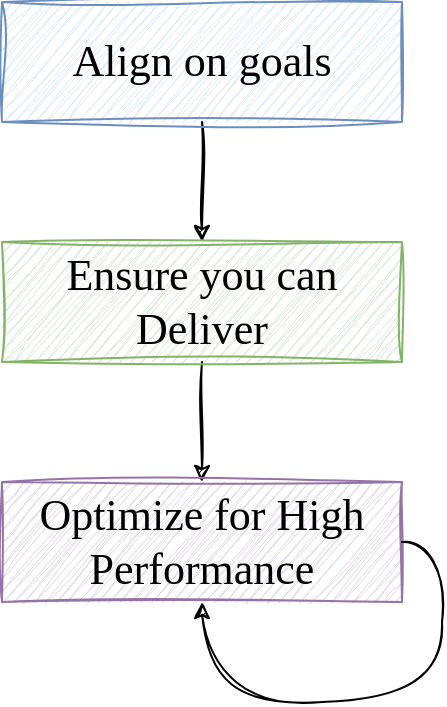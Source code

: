 <mxfile version="24.4.13" type="device" pages="5">
  <diagram name="Page-1" id="dJZFuDLaSuSKh3UYAMkx">
    <mxGraphModel dx="1195" dy="659" grid="1" gridSize="10" guides="1" tooltips="1" connect="1" arrows="1" fold="1" page="1" pageScale="1" pageWidth="827" pageHeight="1169" math="0" shadow="0">
      <root>
        <mxCell id="0" />
        <mxCell id="1" parent="0" />
        <mxCell id="wf7g64YmLGTqbzmUrO34-3" value="" style="edgeStyle=orthogonalEdgeStyle;rounded=0;sketch=1;hachureGap=4;jiggle=2;curveFitting=1;orthogonalLoop=1;jettySize=auto;html=1;fontFamily=Kalam;" parent="1" source="wf7g64YmLGTqbzmUrO34-1" target="wf7g64YmLGTqbzmUrO34-2" edge="1">
          <mxGeometry relative="1" as="geometry" />
        </mxCell>
        <mxCell id="wf7g64YmLGTqbzmUrO34-1" value="Align on goals" style="rounded=0;whiteSpace=wrap;html=1;sketch=1;hachureGap=4;jiggle=2;curveFitting=1;fontFamily=Kalam;fontSize=22;fillColor=#dae8fc;strokeColor=#6c8ebf;" parent="1" vertex="1">
          <mxGeometry x="560" y="280" width="200" height="60" as="geometry" />
        </mxCell>
        <mxCell id="wf7g64YmLGTqbzmUrO34-5" value="" style="edgeStyle=orthogonalEdgeStyle;rounded=0;sketch=1;hachureGap=4;jiggle=2;curveFitting=1;orthogonalLoop=1;jettySize=auto;html=1;fontFamily=Kalam;" parent="1" source="wf7g64YmLGTqbzmUrO34-2" target="wf7g64YmLGTqbzmUrO34-4" edge="1">
          <mxGeometry relative="1" as="geometry" />
        </mxCell>
        <mxCell id="wf7g64YmLGTqbzmUrO34-2" value="Ensure you can Deliver" style="rounded=0;whiteSpace=wrap;html=1;sketch=1;hachureGap=4;jiggle=2;curveFitting=1;fontFamily=Kalam;fontSize=22;fillColor=#d5e8d4;strokeColor=#82b366;" parent="1" vertex="1">
          <mxGeometry x="560" y="400" width="200" height="60" as="geometry" />
        </mxCell>
        <mxCell id="wf7g64YmLGTqbzmUrO34-4" value="Optimize for High Performance" style="rounded=0;whiteSpace=wrap;html=1;sketch=1;hachureGap=4;jiggle=2;curveFitting=1;fontFamily=Kalam;fontSize=22;fillColor=#e1d5e7;strokeColor=#9673a6;" parent="1" vertex="1">
          <mxGeometry x="560" y="520" width="200" height="60" as="geometry" />
        </mxCell>
        <mxCell id="wf7g64YmLGTqbzmUrO34-7" style="edgeStyle=orthogonalEdgeStyle;rounded=0;sketch=1;hachureGap=4;jiggle=2;curveFitting=1;orthogonalLoop=1;jettySize=auto;html=1;entryX=0.5;entryY=1;entryDx=0;entryDy=0;fontFamily=Kalam;exitX=1;exitY=0.5;exitDx=0;exitDy=0;curved=1;" parent="1" source="wf7g64YmLGTqbzmUrO34-4" target="wf7g64YmLGTqbzmUrO34-4" edge="1">
          <mxGeometry relative="1" as="geometry">
            <Array as="points">
              <mxPoint x="780" y="550" />
              <mxPoint x="780" y="630" />
              <mxPoint x="660" y="630" />
            </Array>
          </mxGeometry>
        </mxCell>
      </root>
    </mxGraphModel>
  </diagram>
  <diagram id="dG9FNSJE7Nt-WIZp1dLE" name="The Goal">
    <mxGraphModel dx="1434" dy="791" grid="1" gridSize="10" guides="1" tooltips="1" connect="1" arrows="1" fold="1" page="1" pageScale="1" pageWidth="827" pageHeight="1169" math="0" shadow="0">
      <root>
        <mxCell id="0" />
        <mxCell id="1" parent="0" />
        <mxCell id="XQVabMsY_zPJ99yfhQox-1" value="Deliver the results that align with the company&#39;s goals&amp;nbsp;&lt;div style=&quot;line-height: 180%;&quot;&gt;by cultivating a high performing team&lt;/div&gt;" style="text;html=1;align=center;verticalAlign=middle;resizable=0;points=[];autosize=1;strokeColor=none;fillColor=none;fontFamily=Kalam;fontSource=https%3A%2F%2Ffonts.googleapis.com%2Fcss%3Ffamily%3DArchitects%2BDaughter;fontSize=20;fontColor=default;fontStyle=0;labelBackgroundColor=none;spacing=12;" vertex="1" parent="1">
          <mxGeometry x="157" y="375" width="520" height="90" as="geometry" />
        </mxCell>
        <mxCell id="XQVabMsY_zPJ99yfhQox-2" value="" style="endArrow=none;html=1;rounded=0;sketch=1;hachureGap=4;jiggle=2;curveFitting=1;strokeColor=#6c8ebf;align=center;verticalAlign=middle;fontFamily=Kalam;fontSource=https%3A%2F%2Ffonts.googleapis.com%2Fcss%3Ffamily%3DArchitects%2BDaughter;fontSize=18;fontColor=default;fontStyle=0;labelBackgroundColor=none;edgeStyle=orthogonalEdgeStyle;curved=1;fillColor=#dae8fc;dashed=1;" edge="1" parent="1">
          <mxGeometry width="50" height="50" relative="1" as="geometry">
            <mxPoint x="176" y="415" as="sourcePoint" />
            <mxPoint x="336" y="416" as="targetPoint" />
          </mxGeometry>
        </mxCell>
        <mxCell id="XQVabMsY_zPJ99yfhQox-3" value="" style="endArrow=classic;html=1;rounded=0;sketch=1;hachureGap=4;jiggle=2;curveFitting=1;fontFamily=Kalam;fillColor=#dae8fc;strokeColor=#6c8ebf;labelBackgroundColor=none;" edge="1" parent="1">
          <mxGeometry width="50" height="50" relative="1" as="geometry">
            <mxPoint x="220" y="430" as="sourcePoint" />
            <mxPoint x="200" y="450" as="targetPoint" />
          </mxGeometry>
        </mxCell>
        <mxCell id="XQVabMsY_zPJ99yfhQox-4" value="Execution Process" style="text;html=1;align=center;verticalAlign=middle;resizable=0;points=[];autosize=1;fontFamily=Kalam;fontSource=https%3A%2F%2Ffonts.googleapis.com%2Fcss%3Ffamily%3DArchitects%2BDaughter;fontSize=18;fontStyle=0;labelBackgroundColor=none;fontColor=#557096;" vertex="1" parent="1">
          <mxGeometry x="100" y="450" width="160" height="40" as="geometry" />
        </mxCell>
        <mxCell id="XQVabMsY_zPJ99yfhQox-5" value="Alignment" style="text;html=1;align=center;verticalAlign=middle;resizable=0;points=[];autosize=1;strokeColor=none;fillColor=none;fontFamily=Kalam;fontSource=https%3A%2F%2Ffonts.googleapis.com%2Fcss%3Ffamily%3DArchitects%2BDaughter;fontSize=18;fontColor=#6A9153;fontStyle=0;labelBackgroundColor=none;" vertex="1" parent="1">
          <mxGeometry x="440" y="330" width="100" height="40" as="geometry" />
        </mxCell>
        <mxCell id="XQVabMsY_zPJ99yfhQox-6" value="" style="endArrow=none;html=1;rounded=0;sketch=1;hachureGap=4;jiggle=2;curveFitting=1;strokeColor=#82b366;align=center;verticalAlign=middle;fontFamily=Kalam;fontSource=https%3A%2F%2Ffonts.googleapis.com%2Fcss%3Ffamily%3DArchitects%2BDaughter;fontSize=18;fontColor=default;fontStyle=0;labelBackgroundColor=none;edgeStyle=orthogonalEdgeStyle;curved=1;fillColor=#d5e8d4;dashed=1;" edge="1" parent="1">
          <mxGeometry width="50" height="50" relative="1" as="geometry">
            <mxPoint x="340" y="384" as="sourcePoint" />
            <mxPoint x="650" y="384" as="targetPoint" />
          </mxGeometry>
        </mxCell>
        <mxCell id="XQVabMsY_zPJ99yfhQox-7" value="" style="endArrow=classic;html=1;rounded=0;sketch=1;hachureGap=4;jiggle=2;curveFitting=1;fontFamily=Kalam;fillColor=#d5e8d4;strokeColor=#82b366;labelBackgroundColor=none;" edge="1" parent="1">
          <mxGeometry width="50" height="50" relative="1" as="geometry">
            <mxPoint x="450" y="375" as="sourcePoint" />
            <mxPoint x="470" y="365" as="targetPoint" />
          </mxGeometry>
        </mxCell>
        <mxCell id="XQVabMsY_zPJ99yfhQox-8" value="" style="endArrow=classic;html=1;rounded=0;sketch=1;hachureGap=4;jiggle=2;curveFitting=1;fontFamily=Kalam;fillColor=#e1d5e7;strokeColor=#9673a6;labelBackgroundColor=none;" edge="1" parent="1">
          <mxGeometry width="50" height="50" relative="1" as="geometry">
            <mxPoint x="480" y="459" as="sourcePoint" />
            <mxPoint x="490" y="479" as="targetPoint" />
          </mxGeometry>
        </mxCell>
        <mxCell id="XQVabMsY_zPJ99yfhQox-9" value="" style="endArrow=none;html=1;rounded=0;sketch=1;hachureGap=4;jiggle=2;curveFitting=1;strokeColor=#9673a6;align=center;verticalAlign=middle;fontFamily=Kalam;fontSource=https%3A%2F%2Ffonts.googleapis.com%2Fcss%3Ffamily%3DArchitects%2BDaughter;fontSize=18;fontColor=default;fontStyle=0;labelBackgroundColor=none;edgeStyle=orthogonalEdgeStyle;curved=1;fillColor=#e1d5e7;dashed=1;" edge="1" parent="1">
          <mxGeometry width="50" height="50" relative="1" as="geometry">
            <mxPoint x="282" y="448" as="sourcePoint" />
            <mxPoint x="582" y="448" as="targetPoint" />
          </mxGeometry>
        </mxCell>
        <mxCell id="XQVabMsY_zPJ99yfhQox-10" value="People, Technical Practices, Process" style="text;html=1;align=center;verticalAlign=middle;resizable=0;points=[];autosize=1;strokeColor=none;fillColor=none;fontFamily=Kalam;fontSource=https%3A%2F%2Ffonts.googleapis.com%2Fcss%3Ffamily%3DArchitects%2BDaughter;fontSize=18;fontColor=#785C85;fontStyle=0;labelBackgroundColor=none;" vertex="1" parent="1">
          <mxGeometry x="430" y="480" width="290" height="40" as="geometry" />
        </mxCell>
        <mxCell id="XQVabMsY_zPJ99yfhQox-11" value="" style="endArrow=none;html=1;rounded=0;sketch=1;hachureGap=4;jiggle=2;curveFitting=1;strokeColor=#82b366;align=center;verticalAlign=middle;fontFamily=Kalam;fontSource=https%3A%2F%2Ffonts.googleapis.com%2Fcss%3Ffamily%3DArchitects%2BDaughter;fontSize=18;fontColor=default;fontStyle=0;labelBackgroundColor=none;edgeStyle=orthogonalEdgeStyle;curved=0;fillColor=#d5e8d4;dashed=1;" edge="1" parent="1">
          <mxGeometry width="50" height="50" relative="1" as="geometry">
            <mxPoint x="650" y="394" as="sourcePoint" />
            <mxPoint x="650" y="384" as="targetPoint" />
            <Array as="points">
              <mxPoint x="650" y="393" />
              <mxPoint x="650" y="393" />
            </Array>
          </mxGeometry>
        </mxCell>
        <mxCell id="XQVabMsY_zPJ99yfhQox-12" value="" style="endArrow=none;html=1;rounded=0;sketch=1;hachureGap=4;jiggle=2;curveFitting=1;strokeColor=#82b366;align=center;verticalAlign=middle;fontFamily=Kalam;fontSource=https%3A%2F%2Ffonts.googleapis.com%2Fcss%3Ffamily%3DArchitects%2BDaughter;fontSize=18;fontColor=default;fontStyle=0;labelBackgroundColor=none;edgeStyle=orthogonalEdgeStyle;curved=0;fillColor=#d5e8d4;dashed=1;" edge="1" parent="1">
          <mxGeometry width="50" height="50" relative="1" as="geometry">
            <mxPoint x="340" y="392" as="sourcePoint" />
            <mxPoint x="340" y="384" as="targetPoint" />
            <Array as="points">
              <mxPoint x="340" y="392" />
              <mxPoint x="340" y="392" />
            </Array>
          </mxGeometry>
        </mxCell>
        <mxCell id="XQVabMsY_zPJ99yfhQox-13" value="" style="endArrow=none;html=1;rounded=0;sketch=1;hachureGap=4;jiggle=2;curveFitting=1;strokeColor=#6C8EBF;align=center;verticalAlign=middle;fontFamily=Kalam;fontSource=https%3A%2F%2Ffonts.googleapis.com%2Fcss%3Ffamily%3DArchitects%2BDaughter;fontSize=18;fontColor=default;fontStyle=0;labelBackgroundColor=none;edgeStyle=orthogonalEdgeStyle;curved=0;dashed=1;" edge="1" parent="1">
          <mxGeometry width="50" height="50" relative="1" as="geometry">
            <mxPoint x="176" y="415" as="sourcePoint" />
            <mxPoint x="176" y="410" as="targetPoint" />
            <Array as="points">
              <mxPoint x="176" y="415" />
              <mxPoint x="176" y="415" />
            </Array>
          </mxGeometry>
        </mxCell>
        <mxCell id="XQVabMsY_zPJ99yfhQox-14" value="" style="endArrow=none;html=1;rounded=0;sketch=1;hachureGap=4;jiggle=2;curveFitting=1;strokeColor=#6C8EBF;align=center;verticalAlign=middle;fontFamily=Kalam;fontSource=https%3A%2F%2Ffonts.googleapis.com%2Fcss%3Ffamily%3DArchitects%2BDaughter;fontSize=18;fontColor=default;fontStyle=0;labelBackgroundColor=none;edgeStyle=orthogonalEdgeStyle;curved=0;dashed=1;" edge="1" parent="1">
          <mxGeometry width="50" height="50" relative="1" as="geometry">
            <mxPoint x="336" y="416" as="sourcePoint" />
            <mxPoint x="336" y="411" as="targetPoint" />
            <Array as="points">
              <mxPoint x="336" y="416" />
              <mxPoint x="336" y="416" />
            </Array>
          </mxGeometry>
        </mxCell>
        <mxCell id="XQVabMsY_zPJ99yfhQox-15" value="" style="endArrow=none;html=1;rounded=0;sketch=1;hachureGap=4;jiggle=2;curveFitting=1;strokeColor=#9673a6;align=center;verticalAlign=middle;fontFamily=Kalam;fontSource=https%3A%2F%2Ffonts.googleapis.com%2Fcss%3Ffamily%3DArchitects%2BDaughter;fontSize=18;fontColor=default;fontStyle=0;labelBackgroundColor=none;edgeStyle=orthogonalEdgeStyle;curved=0;fillColor=#e1d5e7;dashed=1;" edge="1" parent="1">
          <mxGeometry width="50" height="50" relative="1" as="geometry">
            <mxPoint x="282" y="448" as="sourcePoint" />
            <mxPoint x="282" y="440" as="targetPoint" />
            <Array as="points">
              <mxPoint x="282" y="448" />
              <mxPoint x="282" y="448" />
            </Array>
          </mxGeometry>
        </mxCell>
        <mxCell id="XQVabMsY_zPJ99yfhQox-16" value="" style="endArrow=none;html=1;rounded=0;sketch=1;hachureGap=4;jiggle=2;curveFitting=1;strokeColor=#9673a6;align=center;verticalAlign=middle;fontFamily=Kalam;fontSource=https%3A%2F%2Ffonts.googleapis.com%2Fcss%3Ffamily%3DArchitects%2BDaughter;fontSize=18;fontColor=default;fontStyle=0;labelBackgroundColor=none;edgeStyle=orthogonalEdgeStyle;curved=0;fillColor=#e1d5e7;dashed=1;" edge="1" parent="1">
          <mxGeometry width="50" height="50" relative="1" as="geometry">
            <mxPoint x="582" y="448" as="sourcePoint" />
            <mxPoint x="582" y="440" as="targetPoint" />
            <Array as="points">
              <mxPoint x="582" y="448" />
              <mxPoint x="582" y="448" />
            </Array>
          </mxGeometry>
        </mxCell>
        <mxCell id="XQVabMsY_zPJ99yfhQox-17" value="The Engineering Manager Goal" style="text;html=1;align=center;verticalAlign=middle;resizable=0;points=[];autosize=1;strokeColor=none;fillColor=none;fontFamily=arial;fontSize=18;fontColor=#020301;fontStyle=0;labelBackgroundColor=none;" vertex="1" parent="1">
          <mxGeometry x="282" y="280" width="250" height="40" as="geometry" />
        </mxCell>
      </root>
    </mxGraphModel>
  </diagram>
  <diagram id="8oGZkZ9ftc_IFg9aNr5Q" name="Alignment">
    <mxGraphModel dx="989" dy="546" grid="1" gridSize="10" guides="1" tooltips="1" connect="1" arrows="1" fold="1" page="1" pageScale="1" pageWidth="827" pageHeight="1169" math="0" shadow="0">
      <root>
        <mxCell id="0" />
        <mxCell id="1" parent="0" />
        <mxCell id="fU5wxOEwn0MQlx78X6jz-1" value="Senior Management Team" style="rounded=0;whiteSpace=wrap;html=1;sketch=1;hachureGap=4;jiggle=2;curveFitting=1;fontFamily=Kalam;fontSize=18;fillColor=#d5e8d4;strokeColor=#82b366;" vertex="1" parent="1">
          <mxGeometry x="270" y="70" width="280" height="50" as="geometry" />
        </mxCell>
        <mxCell id="fU5wxOEwn0MQlx78X6jz-2" style="edgeStyle=orthogonalEdgeStyle;rounded=0;sketch=1;hachureGap=4;jiggle=2;curveFitting=1;orthogonalLoop=1;jettySize=auto;html=1;fontFamily=Kalam;" edge="1" parent="1">
          <mxGeometry relative="1" as="geometry">
            <mxPoint x="405.5" y="200" as="sourcePoint" />
            <mxPoint x="405.5" y="130" as="targetPoint" />
          </mxGeometry>
        </mxCell>
        <mxCell id="fU5wxOEwn0MQlx78X6jz-3" style="edgeStyle=orthogonalEdgeStyle;rounded=0;sketch=1;hachureGap=4;jiggle=2;curveFitting=1;orthogonalLoop=1;jettySize=auto;html=1;entryX=0.5;entryY=0;entryDx=0;entryDy=0;fontFamily=Kalam;" edge="1" parent="1" target="fU5wxOEwn0MQlx78X6jz-5">
          <mxGeometry relative="1" as="geometry">
            <mxPoint x="405" y="260" as="sourcePoint" />
            <Array as="points">
              <mxPoint x="405.5" y="290" />
              <mxPoint x="405.5" y="290" />
            </Array>
          </mxGeometry>
        </mxCell>
        <mxCell id="fU5wxOEwn0MQlx78X6jz-5" value="" style="rounded=0;whiteSpace=wrap;html=1;sketch=1;hachureGap=4;jiggle=2;curveFitting=1;fontFamily=Kalam;fontSize=22;fillColor=#d5e8d4;strokeColor=#82b366;" vertex="1" parent="1">
          <mxGeometry x="220" y="330" width="370" height="90" as="geometry" />
        </mxCell>
        <mxCell id="fU5wxOEwn0MQlx78X6jz-6" value="" style="sketch=0;outlineConnect=0;fontColor=#232F3E;gradientColor=none;fillColor=#232F3D;strokeColor=none;dashed=0;verticalLabelPosition=bottom;verticalAlign=top;align=center;html=1;fontSize=12;fontStyle=0;aspect=fixed;pointerEvents=1;shape=mxgraph.aws4.user;hachureGap=4;jiggle=2;curveFitting=1;fontFamily=Kalam;" vertex="1" parent="1">
          <mxGeometry x="242.5" y="363" width="49" height="49" as="geometry" />
        </mxCell>
        <mxCell id="fU5wxOEwn0MQlx78X6jz-7" value="" style="sketch=0;outlineConnect=0;fontColor=#232F3E;gradientColor=none;fillColor=#232F3D;strokeColor=none;dashed=0;verticalLabelPosition=bottom;verticalAlign=top;align=center;html=1;fontSize=12;fontStyle=0;aspect=fixed;pointerEvents=1;shape=mxgraph.aws4.user;hachureGap=4;jiggle=2;curveFitting=1;fontFamily=Kalam;" vertex="1" parent="1">
          <mxGeometry x="311.5" y="363" width="49" height="49" as="geometry" />
        </mxCell>
        <mxCell id="fU5wxOEwn0MQlx78X6jz-8" value="" style="sketch=0;outlineConnect=0;fontColor=#232F3E;gradientColor=none;fillColor=#232F3D;strokeColor=none;dashed=0;verticalLabelPosition=bottom;verticalAlign=top;align=center;html=1;fontSize=12;fontStyle=0;aspect=fixed;pointerEvents=1;shape=mxgraph.aws4.user;hachureGap=4;jiggle=2;curveFitting=1;fontFamily=Kalam;" vertex="1" parent="1">
          <mxGeometry x="381.5" y="363" width="49" height="49" as="geometry" />
        </mxCell>
        <mxCell id="fU5wxOEwn0MQlx78X6jz-9" value="" style="sketch=0;outlineConnect=0;fontColor=#232F3E;gradientColor=none;fillColor=#232F3D;strokeColor=none;dashed=0;verticalLabelPosition=bottom;verticalAlign=top;align=center;html=1;fontSize=12;fontStyle=0;aspect=fixed;pointerEvents=1;shape=mxgraph.aws4.user;hachureGap=4;jiggle=2;curveFitting=1;fontFamily=Kalam;" vertex="1" parent="1">
          <mxGeometry x="455" y="363" width="49" height="49" as="geometry" />
        </mxCell>
        <mxCell id="fU5wxOEwn0MQlx78X6jz-10" value="" style="sketch=0;outlineConnect=0;fontColor=#232F3E;gradientColor=none;fillColor=#232F3D;strokeColor=none;dashed=0;verticalLabelPosition=bottom;verticalAlign=top;align=center;html=1;fontSize=12;fontStyle=0;aspect=fixed;pointerEvents=1;shape=mxgraph.aws4.user;hachureGap=4;jiggle=2;curveFitting=1;fontFamily=Kalam;" vertex="1" parent="1">
          <mxGeometry x="531.5" y="363" width="49" height="49" as="geometry" />
        </mxCell>
        <mxCell id="fU5wxOEwn0MQlx78X6jz-11" value="" style="endArrow=classic;html=1;rounded=0;sketch=1;hachureGap=4;jiggle=2;curveFitting=1;fontFamily=Kalam;" edge="1" parent="1">
          <mxGeometry width="50" height="50" relative="1" as="geometry">
            <mxPoint x="459.5" y="280" as="sourcePoint" />
            <mxPoint x="479.5" y="300" as="targetPoint" />
          </mxGeometry>
        </mxCell>
        <mxCell id="fU5wxOEwn0MQlx78X6jz-12" value="" style="endArrow=classic;html=1;rounded=0;sketch=1;hachureGap=4;jiggle=2;curveFitting=1;fontFamily=Kalam;" edge="1" parent="1">
          <mxGeometry width="50" height="50" relative="1" as="geometry">
            <mxPoint x="430.5" y="280" as="sourcePoint" />
            <mxPoint x="459.5" y="320" as="targetPoint" />
          </mxGeometry>
        </mxCell>
        <mxCell id="fU5wxOEwn0MQlx78X6jz-13" value="" style="endArrow=classic;html=1;rounded=0;sketch=1;hachureGap=4;jiggle=2;curveFitting=1;fontFamily=Kalam;" edge="1" parent="1">
          <mxGeometry width="50" height="50" relative="1" as="geometry">
            <mxPoint x="355.5" y="280" as="sourcePoint" />
            <mxPoint x="335.5" y="300" as="targetPoint" />
          </mxGeometry>
        </mxCell>
        <mxCell id="fU5wxOEwn0MQlx78X6jz-14" value="" style="endArrow=classic;html=1;rounded=0;sketch=1;hachureGap=4;jiggle=2;curveFitting=1;fontFamily=Kalam;" edge="1" parent="1">
          <mxGeometry width="50" height="50" relative="1" as="geometry">
            <mxPoint x="384.5" y="280" as="sourcePoint" />
            <mxPoint x="355.5" y="320" as="targetPoint" />
          </mxGeometry>
        </mxCell>
        <mxCell id="EYOVgxh92dlchB7-5H8C-1" value="Engineering Manager" style="text;html=1;align=center;verticalAlign=middle;resizable=0;points=[];autosize=1;strokeColor=none;fillColor=none;fontFamily=Kalam;fontSource=https%3A%2F%2Ffonts.googleapis.com%2Fcss%3Ffamily%3DArchitects%2BDaughter;fontSize=26;fontColor=default;fontStyle=0;labelBackgroundColor=default;" vertex="1" parent="1">
          <mxGeometry x="280.5" y="210" width="250" height="40" as="geometry" />
        </mxCell>
        <mxCell id="EYOVgxh92dlchB7-5H8C-2" value="Team" style="text;html=1;align=center;verticalAlign=middle;resizable=0;points=[];autosize=1;strokeColor=none;fillColor=none;fontFamily=Kalam;fontSource=https%3A%2F%2Ffonts.googleapis.com%2Fcss%3Ffamily%3DArchitects%2BDaughter;fontSize=18;fontColor=default;fontStyle=0;labelBackgroundColor=default;" vertex="1" parent="1">
          <mxGeometry x="375.5" y="330" width="60" height="40" as="geometry" />
        </mxCell>
        <mxCell id="EYOVgxh92dlchB7-5H8C-3" value="Align" style="text;html=1;align=center;verticalAlign=middle;resizable=0;points=[];autosize=1;strokeColor=none;fillColor=none;fontFamily=Kalam;fontSource=https%3A%2F%2Ffonts.googleapis.com%2Fcss%3Ffamily%3DArchitects%2BDaughter;fontSize=18;fontColor=default;fontStyle=0;labelBackgroundColor=default;" vertex="1" parent="1">
          <mxGeometry x="375" y="150" width="60" height="40" as="geometry" />
        </mxCell>
        <mxCell id="EYOVgxh92dlchB7-5H8C-4" value="Align" style="text;html=1;align=center;verticalAlign=middle;resizable=0;points=[];autosize=1;strokeColor=none;fillColor=none;fontFamily=Kalam;fontSource=https%3A%2F%2Ffonts.googleapis.com%2Fcss%3Ffamily%3DArchitects%2BDaughter;fontSize=18;fontColor=default;fontStyle=0;labelBackgroundColor=default;" vertex="1" parent="1">
          <mxGeometry x="377" y="253" width="60" height="40" as="geometry" />
        </mxCell>
      </root>
    </mxGraphModel>
  </diagram>
  <diagram id="js4Qu2WiqpIePB8IIUP4" name="Execute">
    <mxGraphModel dx="735" dy="406" grid="1" gridSize="10" guides="1" tooltips="1" connect="1" arrows="1" fold="1" page="1" pageScale="1" pageWidth="827" pageHeight="1169" math="0" shadow="0">
      <root>
        <mxCell id="0" />
        <mxCell id="1" parent="0" />
        <mxCell id="316wj2gyKCVLMMqQiUI2-1" value="Requirements" style="text;html=1;align=center;verticalAlign=middle;resizable=0;points=[];autosize=1;strokeColor=none;fillColor=none;fontFamily=Kalam;fontSource=https%3A%2F%2Ffonts.googleapis.com%2Fcss%3Ffamily%3DArchitects%2BDaughter;fontSize=18;fontColor=default;fontStyle=0;labelBackgroundColor=default;" vertex="1" parent="1">
          <mxGeometry x="68" y="210" width="120" height="40" as="geometry" />
        </mxCell>
        <mxCell id="316wj2gyKCVLMMqQiUI2-2" value="Priorities" style="text;html=1;align=center;verticalAlign=middle;resizable=0;points=[];autosize=1;strokeColor=none;fillColor=none;fontFamily=Kalam;fontSource=https%3A%2F%2Ffonts.googleapis.com%2Fcss%3Ffamily%3DArchitects%2BDaughter;fontSize=18;fontColor=default;fontStyle=0;labelBackgroundColor=default;" vertex="1" parent="1">
          <mxGeometry x="95" y="168" width="90" height="40" as="geometry" />
        </mxCell>
        <mxCell id="316wj2gyKCVLMMqQiUI2-3" value="Company Goals" style="text;html=1;align=center;verticalAlign=middle;resizable=0;points=[];autosize=1;strokeColor=none;fillColor=none;fontFamily=Kalam;fontSource=https%3A%2F%2Ffonts.googleapis.com%2Fcss%3Ffamily%3DArchitects%2BDaughter;fontSize=18;fontColor=default;fontStyle=0;labelBackgroundColor=default;" vertex="1" parent="1">
          <mxGeometry x="45" y="128" width="140" height="40" as="geometry" />
        </mxCell>
        <mxCell id="316wj2gyKCVLMMqQiUI2-4" value="Execution" style="rounded=0;whiteSpace=wrap;html=1;sketch=1;hachureGap=4;jiggle=2;curveFitting=1;strokeColor=#6c8ebf;align=center;verticalAlign=middle;fontFamily=Kalam;fontSource=https%3A%2F%2Ffonts.googleapis.com%2Fcss%3Ffamily%3DArchitects%2BDaughter;fontSize=18;fontStyle=0;labelBackgroundColor=none;fillColor=#dae8fc;" vertex="1" parent="1">
          <mxGeometry x="250" y="163" width="150" height="47" as="geometry" />
        </mxCell>
        <mxCell id="du2oc-M5whYEvRf42cAO-1" value="" style="endArrow=classic;html=1;rounded=0;sketch=1;hachureGap=4;jiggle=2;curveFitting=1;fontFamily=Kalam;" edge="1" parent="1">
          <mxGeometry width="50" height="50" relative="1" as="geometry">
            <mxPoint x="185" y="150" as="sourcePoint" />
            <mxPoint x="230" y="170" as="targetPoint" />
          </mxGeometry>
        </mxCell>
        <mxCell id="du2oc-M5whYEvRf42cAO-2" value="" style="endArrow=classic;html=1;rounded=0;sketch=1;hachureGap=4;jiggle=2;curveFitting=1;fontFamily=Kalam;" edge="1" parent="1">
          <mxGeometry width="50" height="50" relative="1" as="geometry">
            <mxPoint x="185" y="230" as="sourcePoint" />
            <mxPoint x="230" y="210" as="targetPoint" />
          </mxGeometry>
        </mxCell>
        <mxCell id="du2oc-M5whYEvRf42cAO-3" value="" style="endArrow=classic;html=1;rounded=0;sketch=1;hachureGap=4;jiggle=2;curveFitting=1;fontFamily=Kalam;" edge="1" parent="1">
          <mxGeometry width="50" height="50" relative="1" as="geometry">
            <mxPoint x="180" y="188" as="sourcePoint" />
            <mxPoint x="230" y="188" as="targetPoint" />
          </mxGeometry>
        </mxCell>
        <mxCell id="du2oc-M5whYEvRf42cAO-4" value="" style="endArrow=classic;html=1;rounded=0;sketch=1;hachureGap=4;jiggle=2;curveFitting=1;fontFamily=Kalam;" edge="1" parent="1">
          <mxGeometry width="50" height="50" relative="1" as="geometry">
            <mxPoint x="414" y="186.24" as="sourcePoint" />
            <mxPoint x="464" y="186.24" as="targetPoint" />
          </mxGeometry>
        </mxCell>
        <mxCell id="du2oc-M5whYEvRf42cAO-5" value="Delivery" style="text;html=1;align=center;verticalAlign=middle;resizable=0;points=[];autosize=1;strokeColor=none;fillColor=none;fontFamily=Kalam;fontSource=https%3A%2F%2Ffonts.googleapis.com%2Fcss%3Ffamily%3DArchitects%2BDaughter;fontSize=18;fontColor=default;fontStyle=0;labelBackgroundColor=default;" vertex="1" parent="1">
          <mxGeometry x="470" y="166.5" width="80" height="40" as="geometry" />
        </mxCell>
      </root>
    </mxGraphModel>
  </diagram>
  <diagram id="n3jZmqJnswC6HHdnPNN-" name="Page-4">
    <mxGraphModel dx="1103" dy="608" grid="1" gridSize="10" guides="1" tooltips="1" connect="1" arrows="1" fold="1" page="1" pageScale="1" pageWidth="827" pageHeight="1169" math="0" shadow="0">
      <root>
        <mxCell id="0" />
        <mxCell id="1" parent="0" />
        <mxCell id="xS_Iv-FlCXEdKUSS42SC-1" value="Deliver the results that align with the company&#39;s goals by cultivating a high performing team" style="text;html=1;align=center;verticalAlign=middle;resizable=0;points=[];autosize=1;strokeColor=none;fillColor=none;fontFamily=Kalam;fontSource=https%3A%2F%2Ffonts.googleapis.com%2Fcss%3Ffamily%3DArchitects%2BDaughter;fontSize=20;fontColor=default;fontStyle=0;labelBackgroundColor=none;" vertex="1" parent="1">
          <mxGeometry y="130" width="820" height="40" as="geometry" />
        </mxCell>
        <mxCell id="xS_Iv-FlCXEdKUSS42SC-2" value="" style="endArrow=none;html=1;rounded=0;sketch=1;hachureGap=4;jiggle=2;curveFitting=1;strokeColor=#6c8ebf;align=center;verticalAlign=middle;fontFamily=Kalam;fontSource=https%3A%2F%2Ffonts.googleapis.com%2Fcss%3Ffamily%3DArchitects%2BDaughter;fontSize=18;fontColor=default;fontStyle=0;labelBackgroundColor=none;edgeStyle=orthogonalEdgeStyle;curved=1;fillColor=#dae8fc;" edge="1" parent="1">
          <mxGeometry width="50" height="50" relative="1" as="geometry">
            <mxPoint x="7" y="165" as="sourcePoint" />
            <mxPoint x="167" y="166" as="targetPoint" />
          </mxGeometry>
        </mxCell>
        <mxCell id="xS_Iv-FlCXEdKUSS42SC-3" value="" style="endArrow=classic;html=1;rounded=0;sketch=1;hachureGap=4;jiggle=2;curveFitting=1;fontFamily=Kalam;fillColor=#dae8fc;strokeColor=#6c8ebf;labelBackgroundColor=none;" edge="1" parent="1">
          <mxGeometry width="50" height="50" relative="1" as="geometry">
            <mxPoint x="103" y="173" as="sourcePoint" />
            <mxPoint x="83" y="193" as="targetPoint" />
          </mxGeometry>
        </mxCell>
        <mxCell id="xS_Iv-FlCXEdKUSS42SC-4" value="Execution Process" style="text;html=1;align=center;verticalAlign=middle;resizable=0;points=[];autosize=1;fontFamily=Kalam;fontSource=https%3A%2F%2Ffonts.googleapis.com%2Fcss%3Ffamily%3DArchitects%2BDaughter;fontSize=18;fontStyle=0;labelBackgroundColor=none;fontColor=#557096;" vertex="1" parent="1">
          <mxGeometry x="10" y="190" width="160" height="40" as="geometry" />
        </mxCell>
        <mxCell id="xS_Iv-FlCXEdKUSS42SC-5" value="Alignment" style="text;html=1;align=center;verticalAlign=middle;resizable=0;points=[];autosize=1;strokeColor=none;fillColor=none;fontFamily=Kalam;fontSource=https%3A%2F%2Ffonts.googleapis.com%2Fcss%3Ffamily%3DArchitects%2BDaughter;fontSize=18;fontColor=#6A9153;fontStyle=0;labelBackgroundColor=none;" vertex="1" parent="1">
          <mxGeometry x="260" y="70" width="100" height="40" as="geometry" />
        </mxCell>
        <mxCell id="xS_Iv-FlCXEdKUSS42SC-6" value="" style="endArrow=none;html=1;rounded=0;sketch=1;hachureGap=4;jiggle=2;curveFitting=1;strokeColor=#82b366;align=center;verticalAlign=middle;fontFamily=Kalam;fontSource=https%3A%2F%2Ffonts.googleapis.com%2Fcss%3Ffamily%3DArchitects%2BDaughter;fontSize=18;fontColor=default;fontStyle=0;labelBackgroundColor=none;edgeStyle=orthogonalEdgeStyle;curved=1;fillColor=#d5e8d4;" edge="1" parent="1">
          <mxGeometry width="50" height="50" relative="1" as="geometry">
            <mxPoint x="171" y="134" as="sourcePoint" />
            <mxPoint x="481" y="134" as="targetPoint" />
          </mxGeometry>
        </mxCell>
        <mxCell id="xS_Iv-FlCXEdKUSS42SC-7" value="" style="endArrow=classic;html=1;rounded=0;sketch=1;hachureGap=4;jiggle=2;curveFitting=1;fontFamily=Kalam;fillColor=#d5e8d4;strokeColor=#82b366;labelBackgroundColor=none;" edge="1" parent="1">
          <mxGeometry width="50" height="50" relative="1" as="geometry">
            <mxPoint x="290" y="124" as="sourcePoint" />
            <mxPoint x="306" y="104" as="targetPoint" />
          </mxGeometry>
        </mxCell>
        <mxCell id="xS_Iv-FlCXEdKUSS42SC-8" value="" style="endArrow=classic;html=1;rounded=0;sketch=1;hachureGap=4;jiggle=2;curveFitting=1;fontFamily=Kalam;fillColor=#e1d5e7;strokeColor=#9673a6;labelBackgroundColor=none;" edge="1" parent="1">
          <mxGeometry width="50" height="50" relative="1" as="geometry">
            <mxPoint x="645" y="175" as="sourcePoint" />
            <mxPoint x="655" y="195" as="targetPoint" />
          </mxGeometry>
        </mxCell>
        <mxCell id="xS_Iv-FlCXEdKUSS42SC-9" value="" style="endArrow=none;html=1;rounded=0;sketch=1;hachureGap=4;jiggle=2;curveFitting=1;strokeColor=#9673a6;align=center;verticalAlign=middle;fontFamily=Kalam;fontSource=https%3A%2F%2Ffonts.googleapis.com%2Fcss%3Ffamily%3DArchitects%2BDaughter;fontSize=18;fontColor=default;fontStyle=0;labelBackgroundColor=none;edgeStyle=orthogonalEdgeStyle;curved=1;fillColor=#e1d5e7;" edge="1" parent="1">
          <mxGeometry width="50" height="50" relative="1" as="geometry">
            <mxPoint x="511" y="165" as="sourcePoint" />
            <mxPoint x="811" y="165" as="targetPoint" />
          </mxGeometry>
        </mxCell>
        <mxCell id="xS_Iv-FlCXEdKUSS42SC-10" value="People, Technical Practices, Process" style="text;html=1;align=center;verticalAlign=middle;resizable=0;points=[];autosize=1;strokeColor=none;fillColor=none;fontFamily=Kalam;fontSource=https%3A%2F%2Ffonts.googleapis.com%2Fcss%3Ffamily%3DArchitects%2BDaughter;fontSize=18;fontColor=#785C85;fontStyle=0;labelBackgroundColor=none;" vertex="1" parent="1">
          <mxGeometry x="525" y="190" width="290" height="40" as="geometry" />
        </mxCell>
        <mxCell id="xS_Iv-FlCXEdKUSS42SC-11" value="" style="endArrow=none;html=1;rounded=0;sketch=1;hachureGap=4;jiggle=2;curveFitting=1;strokeColor=#82b366;align=center;verticalAlign=middle;fontFamily=Kalam;fontSource=https%3A%2F%2Ffonts.googleapis.com%2Fcss%3Ffamily%3DArchitects%2BDaughter;fontSize=18;fontColor=default;fontStyle=0;labelBackgroundColor=none;edgeStyle=orthogonalEdgeStyle;curved=0;fillColor=#d5e8d4;" edge="1" parent="1">
          <mxGeometry width="50" height="50" relative="1" as="geometry">
            <mxPoint x="481" y="145" as="sourcePoint" />
            <mxPoint x="481" y="135" as="targetPoint" />
            <Array as="points">
              <mxPoint x="481" y="145" />
              <mxPoint x="481" y="145" />
            </Array>
          </mxGeometry>
        </mxCell>
        <mxCell id="xS_Iv-FlCXEdKUSS42SC-13" value="" style="endArrow=none;html=1;rounded=0;sketch=1;hachureGap=4;jiggle=2;curveFitting=1;strokeColor=#82b366;align=center;verticalAlign=middle;fontFamily=Kalam;fontSource=https%3A%2F%2Ffonts.googleapis.com%2Fcss%3Ffamily%3DArchitects%2BDaughter;fontSize=18;fontColor=default;fontStyle=0;labelBackgroundColor=none;edgeStyle=orthogonalEdgeStyle;curved=0;fillColor=#d5e8d4;" edge="1" parent="1">
          <mxGeometry width="50" height="50" relative="1" as="geometry">
            <mxPoint x="172" y="144" as="sourcePoint" />
            <mxPoint x="172" y="134" as="targetPoint" />
            <Array as="points">
              <mxPoint x="172" y="144" />
              <mxPoint x="172" y="144" />
            </Array>
          </mxGeometry>
        </mxCell>
        <mxCell id="xS_Iv-FlCXEdKUSS42SC-14" value="" style="endArrow=none;html=1;rounded=0;sketch=1;hachureGap=4;jiggle=2;curveFitting=1;strokeColor=#6C8EBF;align=center;verticalAlign=middle;fontFamily=Kalam;fontSource=https%3A%2F%2Ffonts.googleapis.com%2Fcss%3Ffamily%3DArchitects%2BDaughter;fontSize=18;fontColor=default;fontStyle=0;labelBackgroundColor=none;edgeStyle=orthogonalEdgeStyle;curved=0;" edge="1" parent="1">
          <mxGeometry width="50" height="50" relative="1" as="geometry">
            <mxPoint x="7" y="165" as="sourcePoint" />
            <mxPoint x="7" y="155" as="targetPoint" />
            <Array as="points">
              <mxPoint x="7" y="165" />
              <mxPoint x="7" y="165" />
            </Array>
          </mxGeometry>
        </mxCell>
        <mxCell id="xS_Iv-FlCXEdKUSS42SC-15" value="" style="endArrow=none;html=1;rounded=0;sketch=1;hachureGap=4;jiggle=2;curveFitting=1;strokeColor=#6C8EBF;align=center;verticalAlign=middle;fontFamily=Kalam;fontSource=https%3A%2F%2Ffonts.googleapis.com%2Fcss%3Ffamily%3DArchitects%2BDaughter;fontSize=18;fontColor=default;fontStyle=0;labelBackgroundColor=none;edgeStyle=orthogonalEdgeStyle;curved=0;" edge="1" parent="1">
          <mxGeometry width="50" height="50" relative="1" as="geometry">
            <mxPoint x="167" y="165" as="sourcePoint" />
            <mxPoint x="167" y="155" as="targetPoint" />
            <Array as="points">
              <mxPoint x="167" y="165" />
              <mxPoint x="167" y="165" />
            </Array>
          </mxGeometry>
        </mxCell>
        <mxCell id="xS_Iv-FlCXEdKUSS42SC-16" value="" style="endArrow=none;html=1;rounded=0;sketch=1;hachureGap=4;jiggle=2;curveFitting=1;strokeColor=#9673a6;align=center;verticalAlign=middle;fontFamily=Kalam;fontSource=https%3A%2F%2Ffonts.googleapis.com%2Fcss%3Ffamily%3DArchitects%2BDaughter;fontSize=18;fontColor=default;fontStyle=0;labelBackgroundColor=none;edgeStyle=orthogonalEdgeStyle;curved=0;fillColor=#e1d5e7;" edge="1" parent="1">
          <mxGeometry width="50" height="50" relative="1" as="geometry">
            <mxPoint x="511" y="165" as="sourcePoint" />
            <mxPoint x="511" y="155" as="targetPoint" />
            <Array as="points">
              <mxPoint x="511" y="165" />
              <mxPoint x="511" y="165" />
            </Array>
          </mxGeometry>
        </mxCell>
        <mxCell id="xS_Iv-FlCXEdKUSS42SC-21" value="" style="endArrow=none;html=1;rounded=0;sketch=1;hachureGap=4;jiggle=2;curveFitting=1;strokeColor=#9673a6;align=center;verticalAlign=middle;fontFamily=Kalam;fontSource=https%3A%2F%2Ffonts.googleapis.com%2Fcss%3Ffamily%3DArchitects%2BDaughter;fontSize=18;fontColor=default;fontStyle=0;labelBackgroundColor=none;edgeStyle=orthogonalEdgeStyle;curved=0;fillColor=#e1d5e7;" edge="1" parent="1">
          <mxGeometry width="50" height="50" relative="1" as="geometry">
            <mxPoint x="811" y="165" as="sourcePoint" />
            <mxPoint x="811" y="155" as="targetPoint" />
            <Array as="points">
              <mxPoint x="811" y="165" />
              <mxPoint x="811" y="165" />
            </Array>
          </mxGeometry>
        </mxCell>
        <mxCell id="xS_Iv-FlCXEdKUSS42SC-22" value="The Engineering Manager Goal" style="text;html=1;align=center;verticalAlign=middle;resizable=0;points=[];autosize=1;strokeColor=none;fillColor=none;fontFamily=arial;fontSize=18;fontColor=#020301;fontStyle=0;labelBackgroundColor=none;" vertex="1" parent="1">
          <mxGeometry x="265" y="10" width="270" height="40" as="geometry" />
        </mxCell>
      </root>
    </mxGraphModel>
  </diagram>
</mxfile>
